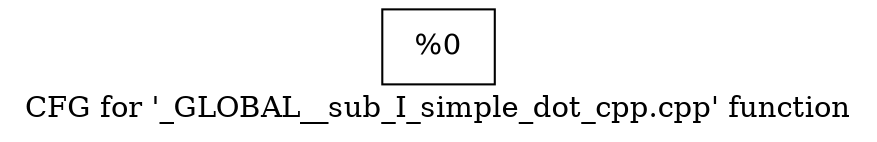 digraph "CFG for '_GLOBAL__sub_I_simple_dot_cpp.cpp' function" {
	label="CFG for '_GLOBAL__sub_I_simple_dot_cpp.cpp' function";

	Node0x218bf90 [shape=record,label="{%0}"];
}
